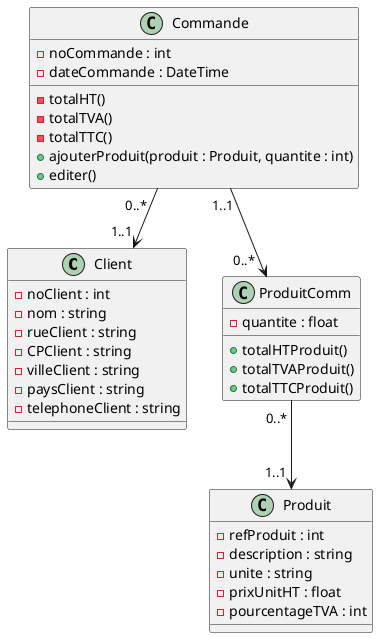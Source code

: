 @startuml
'https://plantuml.com/class-diagram

class Client {
    -noClient : int
    -nom : string
    -rueClient : string
    -CPClient : string
    -villeClient : string
    -paysClient : string
    -telephoneClient : string
}

class Commande {
    -noCommande : int
    -dateCommande : DateTime
    -totalHT()
    -totalTVA()
    -totalTTC()
    +ajouterProduit(produit : Produit, quantite : int)
    +editer()
}

class ProduitComm {
    -quantite : float
    +totalHTProduit()
    +totalTVAProduit()
    +totalTTCProduit()
}

class Produit {
    -refProduit : int
    -description : string
    -unite : string
    -prixUnitHT : float
    -pourcentageTVA : int
}

Commande "0..*  " --> "1..1 " Client
Commande "1..1" --> "0..*  " ProduitComm
ProduitComm "0..* " --> "1..1 " Produit

@enduml